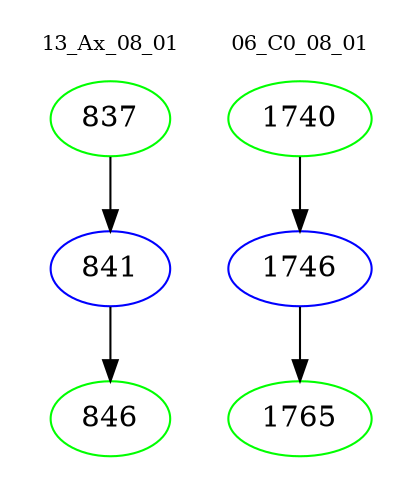 digraph{
subgraph cluster_0 {
color = white
label = "13_Ax_08_01";
fontsize=10;
T0_837 [label="837", color="green"]
T0_837 -> T0_841 [color="black"]
T0_841 [label="841", color="blue"]
T0_841 -> T0_846 [color="black"]
T0_846 [label="846", color="green"]
}
subgraph cluster_1 {
color = white
label = "06_C0_08_01";
fontsize=10;
T1_1740 [label="1740", color="green"]
T1_1740 -> T1_1746 [color="black"]
T1_1746 [label="1746", color="blue"]
T1_1746 -> T1_1765 [color="black"]
T1_1765 [label="1765", color="green"]
}
}
